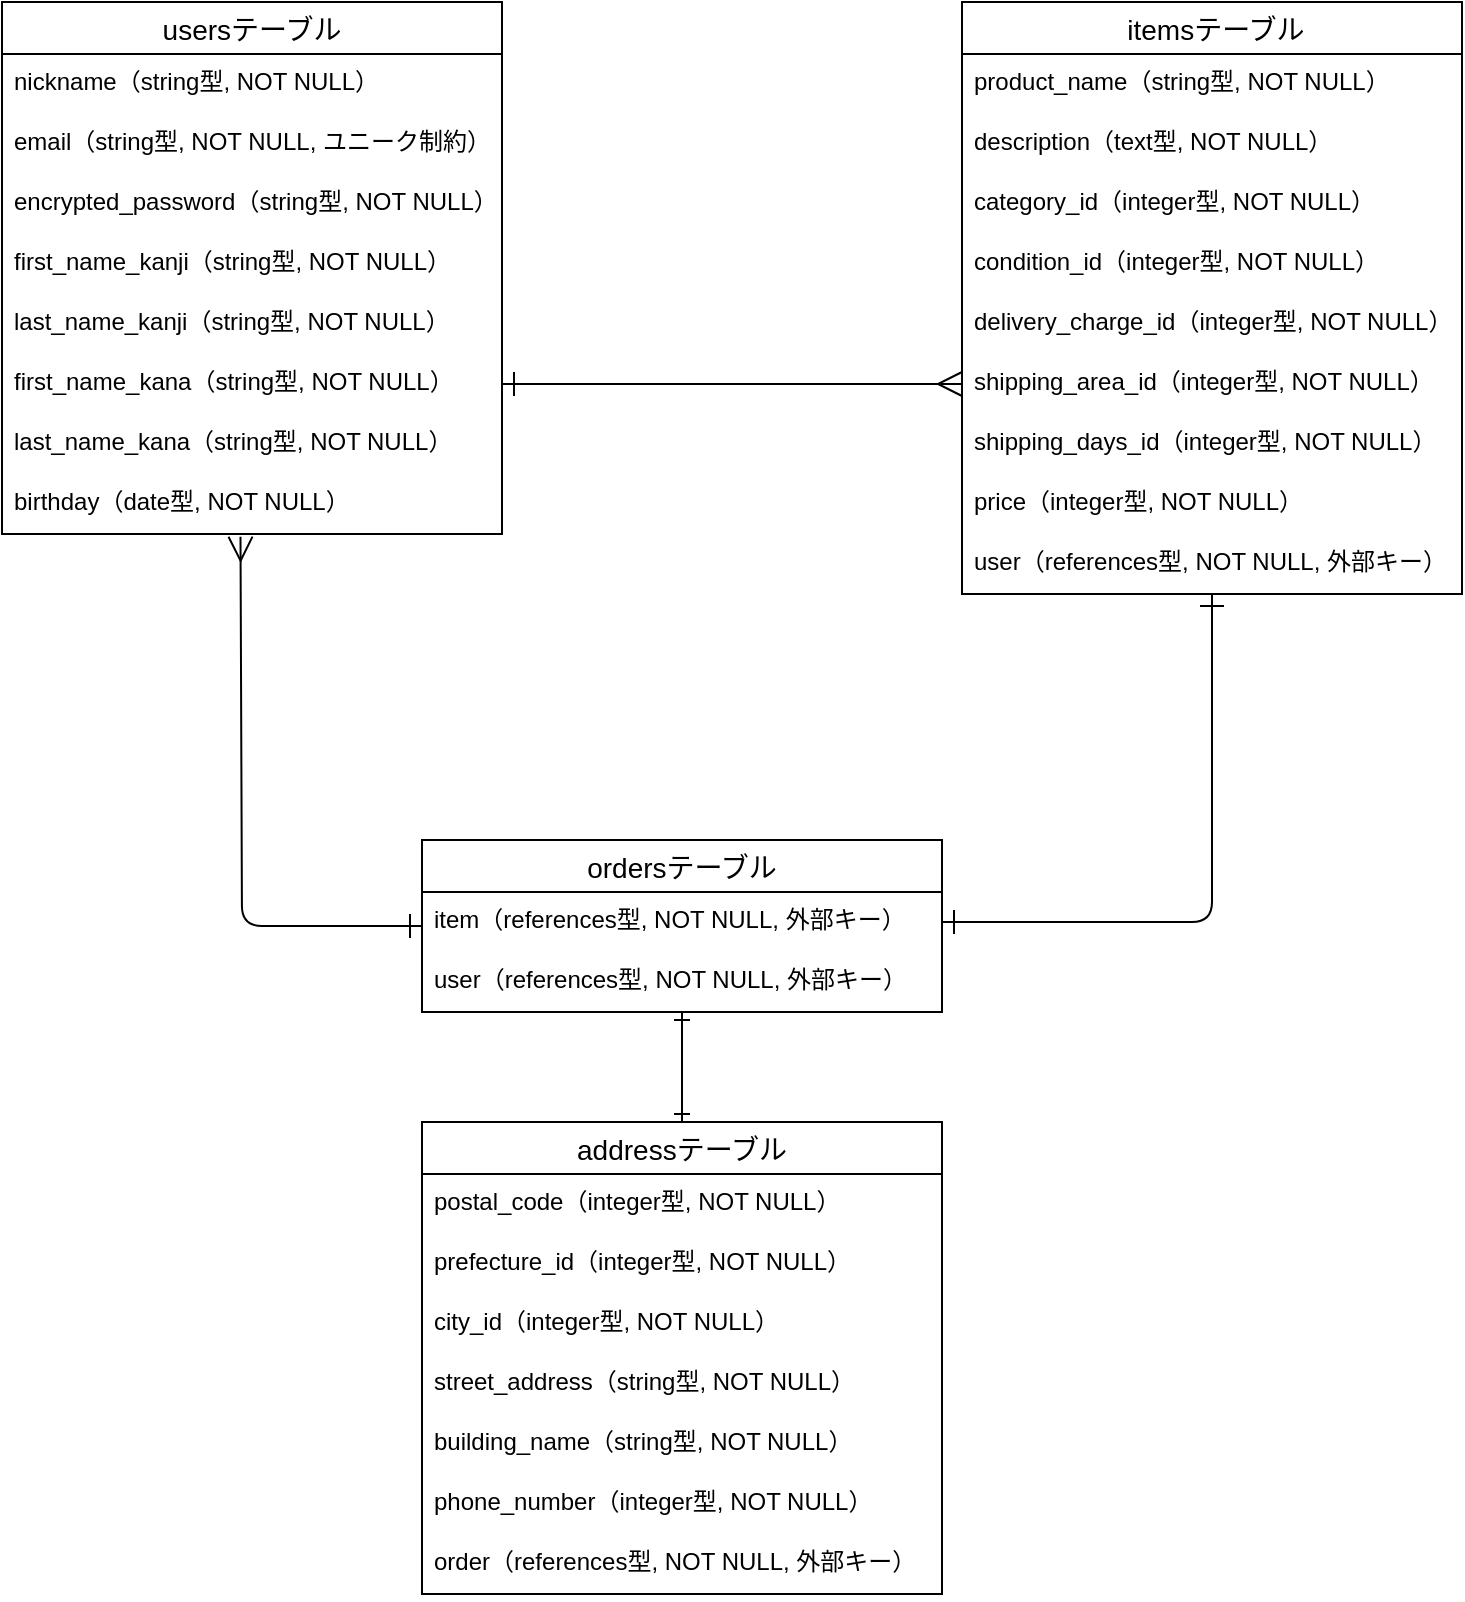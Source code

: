 <mxfile>
    <diagram id="SdyH78IqtO8QmQJ49Q9y" name="ページ1">
        <mxGraphModel dx="1172" dy="888" grid="1" gridSize="10" guides="1" tooltips="1" connect="1" arrows="1" fold="1" page="1" pageScale="1" pageWidth="827" pageHeight="1169" math="0" shadow="0">
            <root>
                <mxCell id="0"/>
                <mxCell id="1" parent="0"/>
                <mxCell id="34" value="usersテーブル" style="swimlane;fontStyle=0;childLayout=stackLayout;horizontal=1;startSize=26;horizontalStack=0;resizeParent=1;resizeParentMax=0;resizeLast=0;collapsible=1;marginBottom=0;align=center;fontSize=14;" vertex="1" parent="1">
                    <mxGeometry x="50" y="80" width="250" height="266" as="geometry">
                        <mxRectangle x="110" y="290" width="130" height="30" as="alternateBounds"/>
                    </mxGeometry>
                </mxCell>
                <mxCell id="35" value="nickname（string型, NOT NULL）" style="text;strokeColor=none;fillColor=none;spacingLeft=4;spacingRight=4;overflow=hidden;rotatable=0;points=[[0,0.5],[1,0.5]];portConstraint=eastwest;fontSize=12;" vertex="1" parent="34">
                    <mxGeometry y="26" width="250" height="30" as="geometry"/>
                </mxCell>
                <mxCell id="36" value="email（string型, NOT NULL, ユニーク制約）" style="text;strokeColor=none;fillColor=none;spacingLeft=4;spacingRight=4;overflow=hidden;rotatable=0;points=[[0,0.5],[1,0.5]];portConstraint=eastwest;fontSize=12;" vertex="1" parent="34">
                    <mxGeometry y="56" width="250" height="30" as="geometry"/>
                </mxCell>
                <mxCell id="37" value="encrypted_password（string型, NOT NULL）" style="text;strokeColor=none;fillColor=none;spacingLeft=4;spacingRight=4;overflow=hidden;rotatable=0;points=[[0,0.5],[1,0.5]];portConstraint=eastwest;fontSize=12;" vertex="1" parent="34">
                    <mxGeometry y="86" width="250" height="30" as="geometry"/>
                </mxCell>
                <mxCell id="38" value="first_name_kanji（string型, NOT NULL）" style="text;strokeColor=none;fillColor=none;spacingLeft=4;spacingRight=4;overflow=hidden;rotatable=0;points=[[0,0.5],[1,0.5]];portConstraint=eastwest;fontSize=12;" vertex="1" parent="34">
                    <mxGeometry y="116" width="250" height="30" as="geometry"/>
                </mxCell>
                <mxCell id="45" value="last_name_kanji（string型, NOT NULL）" style="text;strokeColor=none;fillColor=none;spacingLeft=4;spacingRight=4;overflow=hidden;rotatable=0;points=[[0,0.5],[1,0.5]];portConstraint=eastwest;fontSize=12;" vertex="1" parent="34">
                    <mxGeometry y="146" width="250" height="30" as="geometry"/>
                </mxCell>
                <mxCell id="44" value="first_name_kana（string型, NOT NULL）" style="text;strokeColor=none;fillColor=none;spacingLeft=4;spacingRight=4;overflow=hidden;rotatable=0;points=[[0,0.5],[1,0.5]];portConstraint=eastwest;fontSize=12;" vertex="1" parent="34">
                    <mxGeometry y="176" width="250" height="30" as="geometry"/>
                </mxCell>
                <mxCell id="43" value="last_name_kana（string型, NOT NULL）" style="text;strokeColor=none;fillColor=none;spacingLeft=4;spacingRight=4;overflow=hidden;rotatable=0;points=[[0,0.5],[1,0.5]];portConstraint=eastwest;fontSize=12;" vertex="1" parent="34">
                    <mxGeometry y="206" width="250" height="30" as="geometry"/>
                </mxCell>
                <mxCell id="42" value="birthday（date型, NOT NULL）" style="text;strokeColor=none;fillColor=none;spacingLeft=4;spacingRight=4;overflow=hidden;rotatable=0;points=[[0,0.5],[1,0.5]];portConstraint=eastwest;fontSize=12;" vertex="1" parent="34">
                    <mxGeometry y="236" width="250" height="30" as="geometry"/>
                </mxCell>
                <mxCell id="62" style="edgeStyle=none;html=1;startArrow=ERone;startFill=0;endArrow=ERone;endFill=0;startSize=10;endSize=10;entryX=1;entryY=0.5;entryDx=0;entryDy=0;" edge="1" parent="1" source="46" target="57">
                    <mxGeometry relative="1" as="geometry">
                        <Array as="points">
                            <mxPoint x="655" y="540"/>
                        </Array>
                        <mxPoint x="540" y="540" as="targetPoint"/>
                    </mxGeometry>
                </mxCell>
                <mxCell id="46" value=" itemsテーブル" style="swimlane;fontStyle=0;childLayout=stackLayout;horizontal=1;startSize=26;horizontalStack=0;resizeParent=1;resizeParentMax=0;resizeLast=0;collapsible=1;marginBottom=0;align=center;fontSize=14;" vertex="1" parent="1">
                    <mxGeometry x="530" y="80" width="250" height="296" as="geometry"/>
                </mxCell>
                <mxCell id="47" value="product_name（string型, NOT NULL）" style="text;strokeColor=none;fillColor=none;spacingLeft=4;spacingRight=4;overflow=hidden;rotatable=0;points=[[0,0.5],[1,0.5]];portConstraint=eastwest;fontSize=12;" vertex="1" parent="46">
                    <mxGeometry y="26" width="250" height="30" as="geometry"/>
                </mxCell>
                <mxCell id="48" value="description（text型, NOT NULL）" style="text;strokeColor=none;fillColor=none;spacingLeft=4;spacingRight=4;overflow=hidden;rotatable=0;points=[[0,0.5],[1,0.5]];portConstraint=eastwest;fontSize=12;" vertex="1" parent="46">
                    <mxGeometry y="56" width="250" height="30" as="geometry"/>
                </mxCell>
                <mxCell id="49" value="category_id（integer型, NOT NULL）" style="text;strokeColor=none;fillColor=none;spacingLeft=4;spacingRight=4;overflow=hidden;rotatable=0;points=[[0,0.5],[1,0.5]];portConstraint=eastwest;fontSize=12;" vertex="1" parent="46">
                    <mxGeometry y="86" width="250" height="30" as="geometry"/>
                </mxCell>
                <mxCell id="55" value="condition_id（integer型, NOT NULL）" style="text;strokeColor=none;fillColor=none;spacingLeft=4;spacingRight=4;overflow=hidden;rotatable=0;points=[[0,0.5],[1,0.5]];portConstraint=eastwest;fontSize=12;" vertex="1" parent="46">
                    <mxGeometry y="116" width="250" height="30" as="geometry"/>
                </mxCell>
                <mxCell id="54" value="delivery_charge_id（integer型, NOT NULL）" style="text;strokeColor=none;fillColor=none;spacingLeft=4;spacingRight=4;overflow=hidden;rotatable=0;points=[[0,0.5],[1,0.5]];portConstraint=eastwest;fontSize=12;" vertex="1" parent="46">
                    <mxGeometry y="146" width="250" height="30" as="geometry"/>
                </mxCell>
                <mxCell id="53" value="shipping_area_id（integer型, NOT NULL）" style="text;strokeColor=none;fillColor=none;spacingLeft=4;spacingRight=4;overflow=hidden;rotatable=0;points=[[0,0.5],[1,0.5]];portConstraint=eastwest;fontSize=12;" vertex="1" parent="46">
                    <mxGeometry y="176" width="250" height="30" as="geometry"/>
                </mxCell>
                <mxCell id="51" value="shipping_days_id（integer型, NOT NULL）" style="text;strokeColor=none;fillColor=none;spacingLeft=4;spacingRight=4;overflow=hidden;rotatable=0;points=[[0,0.5],[1,0.5]];portConstraint=eastwest;fontSize=12;" vertex="1" parent="46">
                    <mxGeometry y="206" width="250" height="30" as="geometry"/>
                </mxCell>
                <mxCell id="52" value="price（integer型, NOT NULL）" style="text;strokeColor=none;fillColor=none;spacingLeft=4;spacingRight=4;overflow=hidden;rotatable=0;points=[[0,0.5],[1,0.5]];portConstraint=eastwest;fontSize=12;" vertex="1" parent="46">
                    <mxGeometry y="236" width="250" height="30" as="geometry"/>
                </mxCell>
                <mxCell id="50" value="user（references型, NOT NULL, 外部キー）" style="text;strokeColor=none;fillColor=none;spacingLeft=4;spacingRight=4;overflow=hidden;rotatable=0;points=[[0,0.5],[1,0.5]];portConstraint=eastwest;fontSize=12;" vertex="1" parent="46">
                    <mxGeometry y="266" width="250" height="30" as="geometry"/>
                </mxCell>
                <mxCell id="56" value="addressテーブル" style="swimlane;fontStyle=0;childLayout=stackLayout;horizontal=1;startSize=26;horizontalStack=0;resizeParent=1;resizeParentMax=0;resizeLast=0;collapsible=1;marginBottom=0;align=center;fontSize=14;" vertex="1" parent="1">
                    <mxGeometry x="260" y="640" width="260" height="236" as="geometry"/>
                </mxCell>
                <mxCell id="68" value="postal_code（integer型, NOT NULL）" style="text;strokeColor=none;fillColor=none;spacingLeft=4;spacingRight=4;overflow=hidden;rotatable=0;points=[[0,0.5],[1,0.5]];portConstraint=eastwest;fontSize=12;" vertex="1" parent="56">
                    <mxGeometry y="26" width="260" height="30" as="geometry"/>
                </mxCell>
                <mxCell id="69" value="prefecture_id（integer型, NOT NULL）" style="text;strokeColor=none;fillColor=none;spacingLeft=4;spacingRight=4;overflow=hidden;rotatable=0;points=[[0,0.5],[1,0.5]];portConstraint=eastwest;fontSize=12;" vertex="1" parent="56">
                    <mxGeometry y="56" width="260" height="30" as="geometry"/>
                </mxCell>
                <mxCell id="70" value="city_id（integer型, NOT NULL）" style="text;strokeColor=none;fillColor=none;spacingLeft=4;spacingRight=4;overflow=hidden;rotatable=0;points=[[0,0.5],[1,0.5]];portConstraint=eastwest;fontSize=12;" vertex="1" parent="56">
                    <mxGeometry y="86" width="260" height="30" as="geometry"/>
                </mxCell>
                <mxCell id="72" value="street_address（string型, NOT NULL）" style="text;strokeColor=none;fillColor=none;spacingLeft=4;spacingRight=4;overflow=hidden;rotatable=0;points=[[0,0.5],[1,0.5]];portConstraint=eastwest;fontSize=12;" vertex="1" parent="56">
                    <mxGeometry y="116" width="260" height="30" as="geometry"/>
                </mxCell>
                <mxCell id="73" value="building_name（string型, NOT NULL）" style="text;strokeColor=none;fillColor=none;spacingLeft=4;spacingRight=4;overflow=hidden;rotatable=0;points=[[0,0.5],[1,0.5]];portConstraint=eastwest;fontSize=12;" vertex="1" parent="56">
                    <mxGeometry y="146" width="260" height="30" as="geometry"/>
                </mxCell>
                <mxCell id="74" value="phone_number（integer型, NOT NULL）" style="text;strokeColor=none;fillColor=none;spacingLeft=4;spacingRight=4;overflow=hidden;rotatable=0;points=[[0,0.5],[1,0.5]];portConstraint=eastwest;fontSize=12;" vertex="1" parent="56">
                    <mxGeometry y="176" width="260" height="30" as="geometry"/>
                </mxCell>
                <mxCell id="82" value="order（references型, NOT NULL, 外部キー）" style="text;strokeColor=none;fillColor=none;spacingLeft=4;spacingRight=4;overflow=hidden;rotatable=0;points=[[0,0.5],[1,0.5]];portConstraint=eastwest;fontSize=12;" vertex="1" parent="56">
                    <mxGeometry y="206" width="260" height="30" as="geometry"/>
                </mxCell>
                <mxCell id="60" style="edgeStyle=none;html=1;exitX=1;exitY=0.5;exitDx=0;exitDy=0;entryX=0;entryY=0.5;entryDx=0;entryDy=0;startArrow=ERone;startFill=0;endArrow=ERmany;endFill=0;endSize=10;startSize=10;" edge="1" parent="1" source="44" target="53">
                    <mxGeometry relative="1" as="geometry"/>
                </mxCell>
                <mxCell id="79" value="" style="edgeStyle=none;html=1;entryX=0;entryY=0.5;entryDx=0;entryDy=0;startArrow=ERmany;startFill=0;endArrow=ERone;endFill=0;startSize=10;endSize=10;exitX=0.477;exitY=1.044;exitDx=0;exitDy=0;exitPerimeter=0;" edge="1" parent="1" source="42" target="75">
                    <mxGeometry relative="1" as="geometry">
                        <Array as="points">
                            <mxPoint x="170" y="542"/>
                        </Array>
                        <mxPoint x="175" y="346" as="sourcePoint"/>
                        <mxPoint x="590" y="635" as="targetPoint"/>
                    </mxGeometry>
                </mxCell>
                <mxCell id="81" value="" style="edgeStyle=none;html=1;endArrow=ERone;endFill=0;entryX=0.5;entryY=0;entryDx=0;entryDy=0;startArrow=ERone;startFill=0;" edge="1" parent="1" source="75" target="56">
                    <mxGeometry relative="1" as="geometry"/>
                </mxCell>
                <mxCell id="75" value="ordersテーブル" style="swimlane;fontStyle=0;childLayout=stackLayout;horizontal=1;startSize=26;horizontalStack=0;resizeParent=1;resizeParentMax=0;resizeLast=0;collapsible=1;marginBottom=0;align=center;fontSize=14;" vertex="1" parent="1">
                    <mxGeometry x="260" y="499" width="260" height="86" as="geometry"/>
                </mxCell>
                <mxCell id="57" value="item（references型, NOT NULL, 外部キー）" style="text;strokeColor=none;fillColor=none;spacingLeft=4;spacingRight=4;overflow=hidden;rotatable=0;points=[[0,0.5],[1,0.5]];portConstraint=eastwest;fontSize=12;" vertex="1" parent="75">
                    <mxGeometry y="26" width="260" height="30" as="geometry"/>
                </mxCell>
                <mxCell id="64" value="user（references型, NOT NULL, 外部キー）" style="text;strokeColor=none;fillColor=none;spacingLeft=4;spacingRight=4;overflow=hidden;rotatable=0;points=[[0,0.5],[1,0.5]];portConstraint=eastwest;fontSize=12;" vertex="1" parent="75">
                    <mxGeometry y="56" width="260" height="30" as="geometry"/>
                </mxCell>
            </root>
        </mxGraphModel>
    </diagram>
</mxfile>